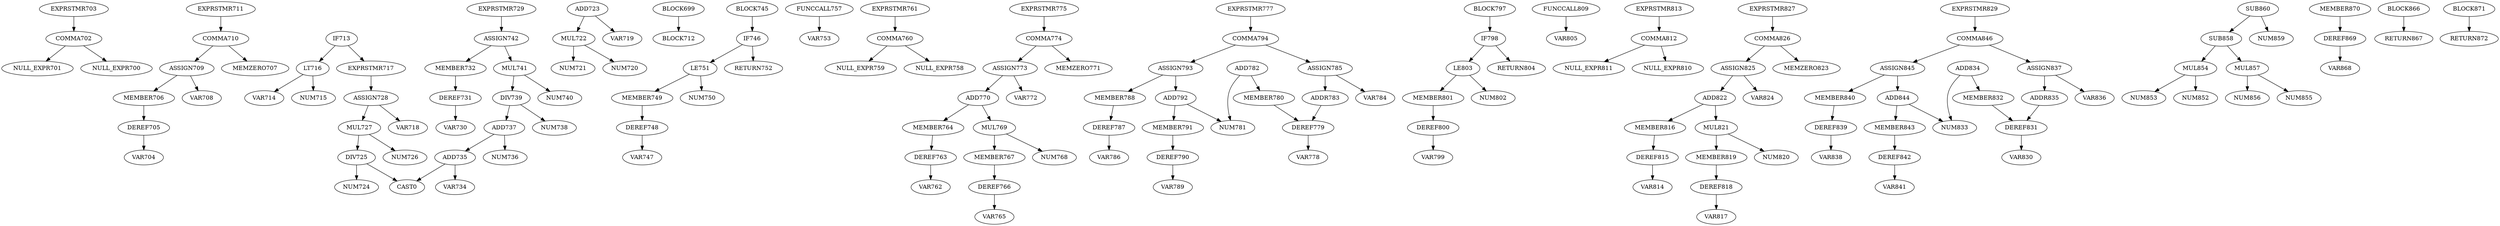 digraph A { 
COMMA702 -> NULL_EXPR701
COMMA702 -> NULL_EXPR700
EXPRSTMR703 -> COMMA702
DEREF705 -> VAR704
MEMBER706 -> DEREF705
ASSIGN709 -> MEMBER706
ASSIGN709 -> VAR708
COMMA710 -> ASSIGN709
COMMA710 -> MEMZERO707
EXPRSTMR711 -> COMMA710
LT716 -> VAR714
LT716 -> NUM715
IF713 -> LT716
MUL722 -> NUM721
MUL722 -> NUM720
ADD723 -> MUL722
ADD723 -> VAR719
DIV725 -> NUM724
DIV725 -> CAST0
MUL727 -> NUM726
MUL727 -> DIV725
ASSIGN728 -> MUL727
ASSIGN728 -> VAR718
EXPRSTMR717 -> ASSIGN728
IF713 -> EXPRSTMR717
DEREF731 -> VAR730
MEMBER732 -> DEREF731
ADD735 -> VAR734
ADD735 -> CAST0
ADD737 -> NUM736
ADD737 -> ADD735
DIV739 -> NUM738
DIV739 -> ADD737
MUL741 -> NUM740
MUL741 -> DIV739
ASSIGN742 -> MUL741
ASSIGN742 -> MEMBER732
EXPRSTMR729 -> ASSIGN742
BLOCK699 -> BLOCK712
DEREF748 -> VAR747
MEMBER749 -> DEREF748
LE751 -> MEMBER749
LE751 -> NUM750
IF746 -> LE751
FUNCCALL757 -> VAR753
IF746 -> RETURN752
COMMA760 -> NULL_EXPR759
COMMA760 -> NULL_EXPR758
EXPRSTMR761 -> COMMA760
DEREF763 -> VAR762
MEMBER764 -> DEREF763
DEREF766 -> VAR765
MEMBER767 -> DEREF766
MUL769 -> NUM768
MUL769 -> MEMBER767
ADD770 -> MUL769
ADD770 -> MEMBER764
ASSIGN773 -> ADD770
ASSIGN773 -> VAR772
COMMA774 -> ASSIGN773
COMMA774 -> MEMZERO771
EXPRSTMR775 -> COMMA774
DEREF779 -> VAR778
MEMBER780 -> DEREF779
ADD782 -> NUM781
ADD782 -> MEMBER780
ADDR783 -> DEREF779
ASSIGN785 -> ADDR783
ASSIGN785 -> VAR784
DEREF787 -> VAR786
MEMBER788 -> DEREF787
DEREF790 -> VAR789
MEMBER791 -> DEREF790
ADD792 -> NUM781
ADD792 -> MEMBER791
ASSIGN793 -> ADD792
ASSIGN793 -> MEMBER788
COMMA794 -> ASSIGN793
COMMA794 -> ASSIGN785
EXPRSTMR777 -> COMMA794
BLOCK745 -> IF746
DEREF800 -> VAR799
MEMBER801 -> DEREF800
LE803 -> MEMBER801
LE803 -> NUM802
IF798 -> LE803
FUNCCALL809 -> VAR805
IF798 -> RETURN804
COMMA812 -> NULL_EXPR811
COMMA812 -> NULL_EXPR810
EXPRSTMR813 -> COMMA812
DEREF815 -> VAR814
MEMBER816 -> DEREF815
DEREF818 -> VAR817
MEMBER819 -> DEREF818
MUL821 -> NUM820
MUL821 -> MEMBER819
ADD822 -> MUL821
ADD822 -> MEMBER816
ASSIGN825 -> ADD822
ASSIGN825 -> VAR824
COMMA826 -> ASSIGN825
COMMA826 -> MEMZERO823
EXPRSTMR827 -> COMMA826
DEREF831 -> VAR830
MEMBER832 -> DEREF831
ADD834 -> NUM833
ADD834 -> MEMBER832
ADDR835 -> DEREF831
ASSIGN837 -> ADDR835
ASSIGN837 -> VAR836
DEREF839 -> VAR838
MEMBER840 -> DEREF839
DEREF842 -> VAR841
MEMBER843 -> DEREF842
ADD844 -> NUM833
ADD844 -> MEMBER843
ASSIGN845 -> ADD844
ASSIGN845 -> MEMBER840
COMMA846 -> ASSIGN845
COMMA846 -> ASSIGN837
EXPRSTMR829 -> COMMA846
BLOCK797 -> IF798
MUL854 -> NUM853
MUL854 -> NUM852
MUL857 -> NUM856
MUL857 -> NUM855
SUB858 -> MUL857
SUB858 -> MUL854
SUB860 -> NUM859
SUB860 -> SUB858
DEREF869 -> VAR868
MEMBER870 -> DEREF869
BLOCK866 -> RETURN867
BLOCK871 -> RETURN872
}
